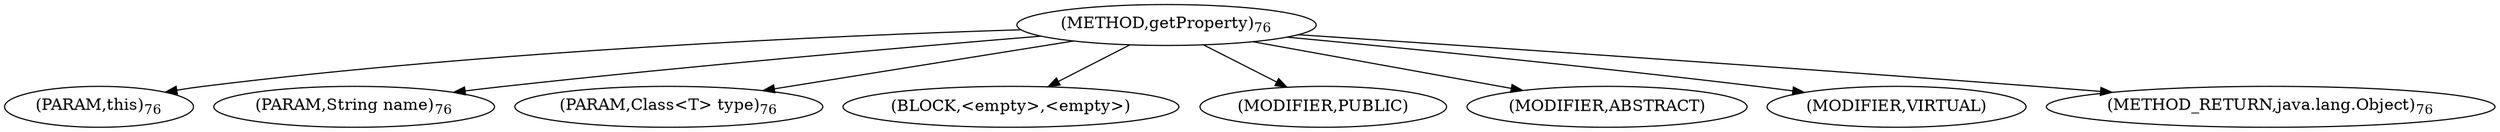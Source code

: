 digraph "getProperty" {  
"57" [label = <(METHOD,getProperty)<SUB>76</SUB>> ]
"58" [label = <(PARAM,this)<SUB>76</SUB>> ]
"59" [label = <(PARAM,String name)<SUB>76</SUB>> ]
"60" [label = <(PARAM,Class&lt;T&gt; type)<SUB>76</SUB>> ]
"61" [label = <(BLOCK,&lt;empty&gt;,&lt;empty&gt;)> ]
"62" [label = <(MODIFIER,PUBLIC)> ]
"63" [label = <(MODIFIER,ABSTRACT)> ]
"64" [label = <(MODIFIER,VIRTUAL)> ]
"65" [label = <(METHOD_RETURN,java.lang.Object)<SUB>76</SUB>> ]
  "57" -> "58" 
  "57" -> "59" 
  "57" -> "60" 
  "57" -> "61" 
  "57" -> "62" 
  "57" -> "63" 
  "57" -> "64" 
  "57" -> "65" 
}
